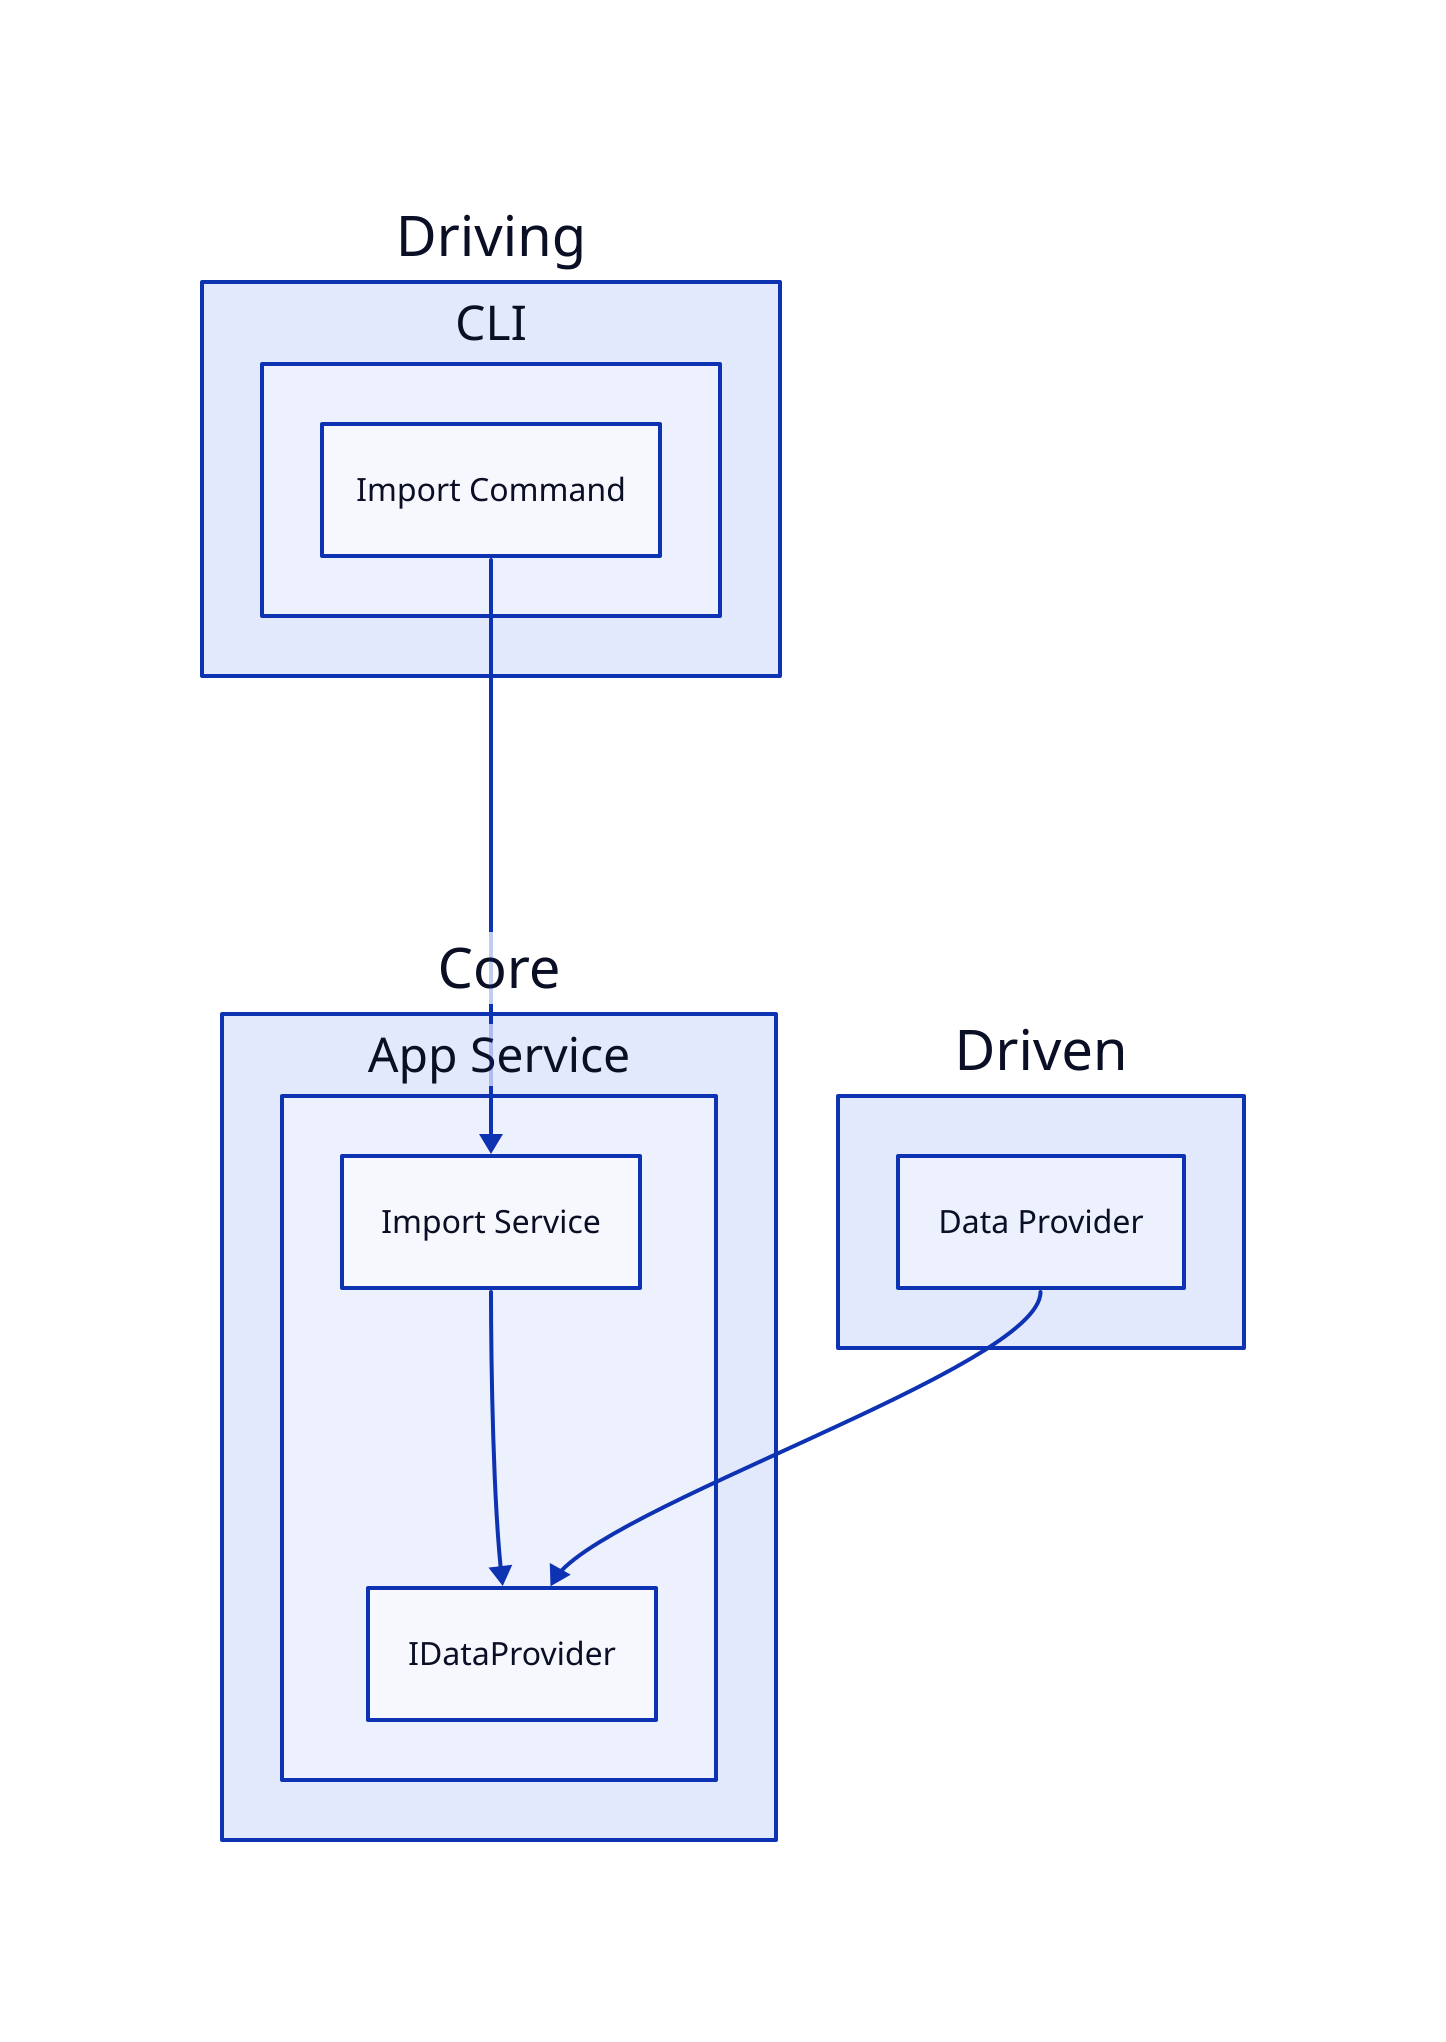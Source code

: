 Driving.CLI.Import Command -> Core.App Service.Import Service -> Core.App Service.IDataProvider <- Driven.Data Provider